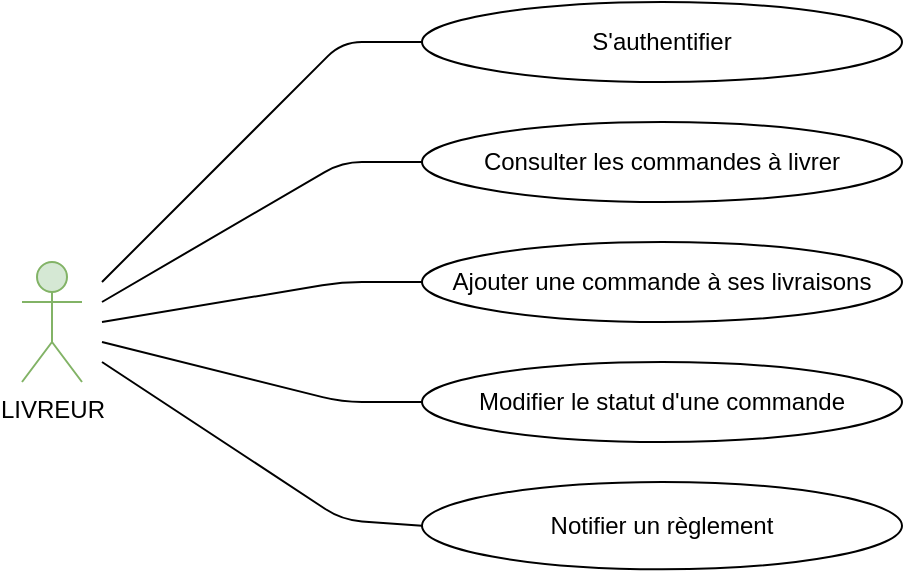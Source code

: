<mxfile version="13.2.4" type="github">
  <diagram id="YEW_XgKMcBk3fxVD1bnq" name="Page-1">
    <mxGraphModel dx="946" dy="472" grid="1" gridSize="10" guides="1" tooltips="1" connect="1" arrows="1" fold="1" page="1" pageScale="1" pageWidth="827" pageHeight="1169" math="0" shadow="0">
      <root>
        <mxCell id="0" />
        <mxCell id="1" parent="0" />
        <mxCell id="R-UamuHSypKIa0kRamz_-2" value="LIVREUR" style="shape=umlActor;verticalLabelPosition=bottom;labelBackgroundColor=#ffffff;verticalAlign=top;html=1;outlineConnect=0;fillColor=#d5e8d4;strokeColor=#82b366;" parent="1" vertex="1">
          <mxGeometry x="40" y="230" width="30" height="60" as="geometry" />
        </mxCell>
        <mxCell id="R-UamuHSypKIa0kRamz_-7" value="S&#39;authentifier" style="ellipse;whiteSpace=wrap;html=1;" parent="1" vertex="1">
          <mxGeometry x="240" y="100" width="240" height="40" as="geometry" />
        </mxCell>
        <mxCell id="R-UamuHSypKIa0kRamz_-10" value="Consulter les commandes à livrer" style="ellipse;whiteSpace=wrap;html=1;" parent="1" vertex="1">
          <mxGeometry x="240" y="160" width="240" height="40" as="geometry" />
        </mxCell>
        <mxCell id="R-UamuHSypKIa0kRamz_-12" value="Ajouter une commande à ses livraisons" style="ellipse;whiteSpace=wrap;html=1;" parent="1" vertex="1">
          <mxGeometry x="240" y="220" width="240" height="40" as="geometry" />
        </mxCell>
        <mxCell id="R-UamuHSypKIa0kRamz_-13" value="Modifier le statut d&#39;une commande" style="ellipse;whiteSpace=wrap;html=1;" parent="1" vertex="1">
          <mxGeometry x="240" y="280" width="240" height="40" as="geometry" />
        </mxCell>
        <mxCell id="R-UamuHSypKIa0kRamz_-14" value="Notifier un règlement" style="ellipse;whiteSpace=wrap;html=1;aspect=fixed;" parent="1" vertex="1">
          <mxGeometry x="240" y="340" width="240" height="43.65" as="geometry" />
        </mxCell>
        <mxCell id="vbrpNa7IeLYnMXEnieaS-1" value="" style="endArrow=none;html=1;entryX=0;entryY=0.5;entryDx=0;entryDy=0;" edge="1" parent="1" target="R-UamuHSypKIa0kRamz_-7">
          <mxGeometry width="50" height="50" relative="1" as="geometry">
            <mxPoint x="80" y="240" as="sourcePoint" />
            <mxPoint x="440" y="220" as="targetPoint" />
            <Array as="points">
              <mxPoint x="200" y="120" />
            </Array>
          </mxGeometry>
        </mxCell>
        <mxCell id="vbrpNa7IeLYnMXEnieaS-2" value="" style="endArrow=none;html=1;entryX=0;entryY=0.5;entryDx=0;entryDy=0;" edge="1" parent="1" target="R-UamuHSypKIa0kRamz_-10">
          <mxGeometry width="50" height="50" relative="1" as="geometry">
            <mxPoint x="80" y="250" as="sourcePoint" />
            <mxPoint x="440" y="220" as="targetPoint" />
            <Array as="points">
              <mxPoint x="200" y="180" />
            </Array>
          </mxGeometry>
        </mxCell>
        <mxCell id="vbrpNa7IeLYnMXEnieaS-3" value="" style="endArrow=none;html=1;entryX=0;entryY=0.5;entryDx=0;entryDy=0;" edge="1" parent="1" target="R-UamuHSypKIa0kRamz_-12">
          <mxGeometry width="50" height="50" relative="1" as="geometry">
            <mxPoint x="80" y="260" as="sourcePoint" />
            <mxPoint x="240" y="240" as="targetPoint" />
            <Array as="points">
              <mxPoint x="200" y="240" />
            </Array>
          </mxGeometry>
        </mxCell>
        <mxCell id="vbrpNa7IeLYnMXEnieaS-4" value="" style="endArrow=none;html=1;exitX=0;exitY=0.5;exitDx=0;exitDy=0;" edge="1" parent="1" source="R-UamuHSypKIa0kRamz_-13">
          <mxGeometry width="50" height="50" relative="1" as="geometry">
            <mxPoint x="390" y="270" as="sourcePoint" />
            <mxPoint x="80" y="270" as="targetPoint" />
            <Array as="points">
              <mxPoint x="200" y="300" />
            </Array>
          </mxGeometry>
        </mxCell>
        <mxCell id="vbrpNa7IeLYnMXEnieaS-5" value="" style="endArrow=none;html=1;exitX=0;exitY=0.5;exitDx=0;exitDy=0;" edge="1" parent="1" source="R-UamuHSypKIa0kRamz_-14">
          <mxGeometry width="50" height="50" relative="1" as="geometry">
            <mxPoint x="390" y="270" as="sourcePoint" />
            <mxPoint x="80" y="280" as="targetPoint" />
            <Array as="points">
              <mxPoint x="200" y="359" />
            </Array>
          </mxGeometry>
        </mxCell>
      </root>
    </mxGraphModel>
  </diagram>
</mxfile>
